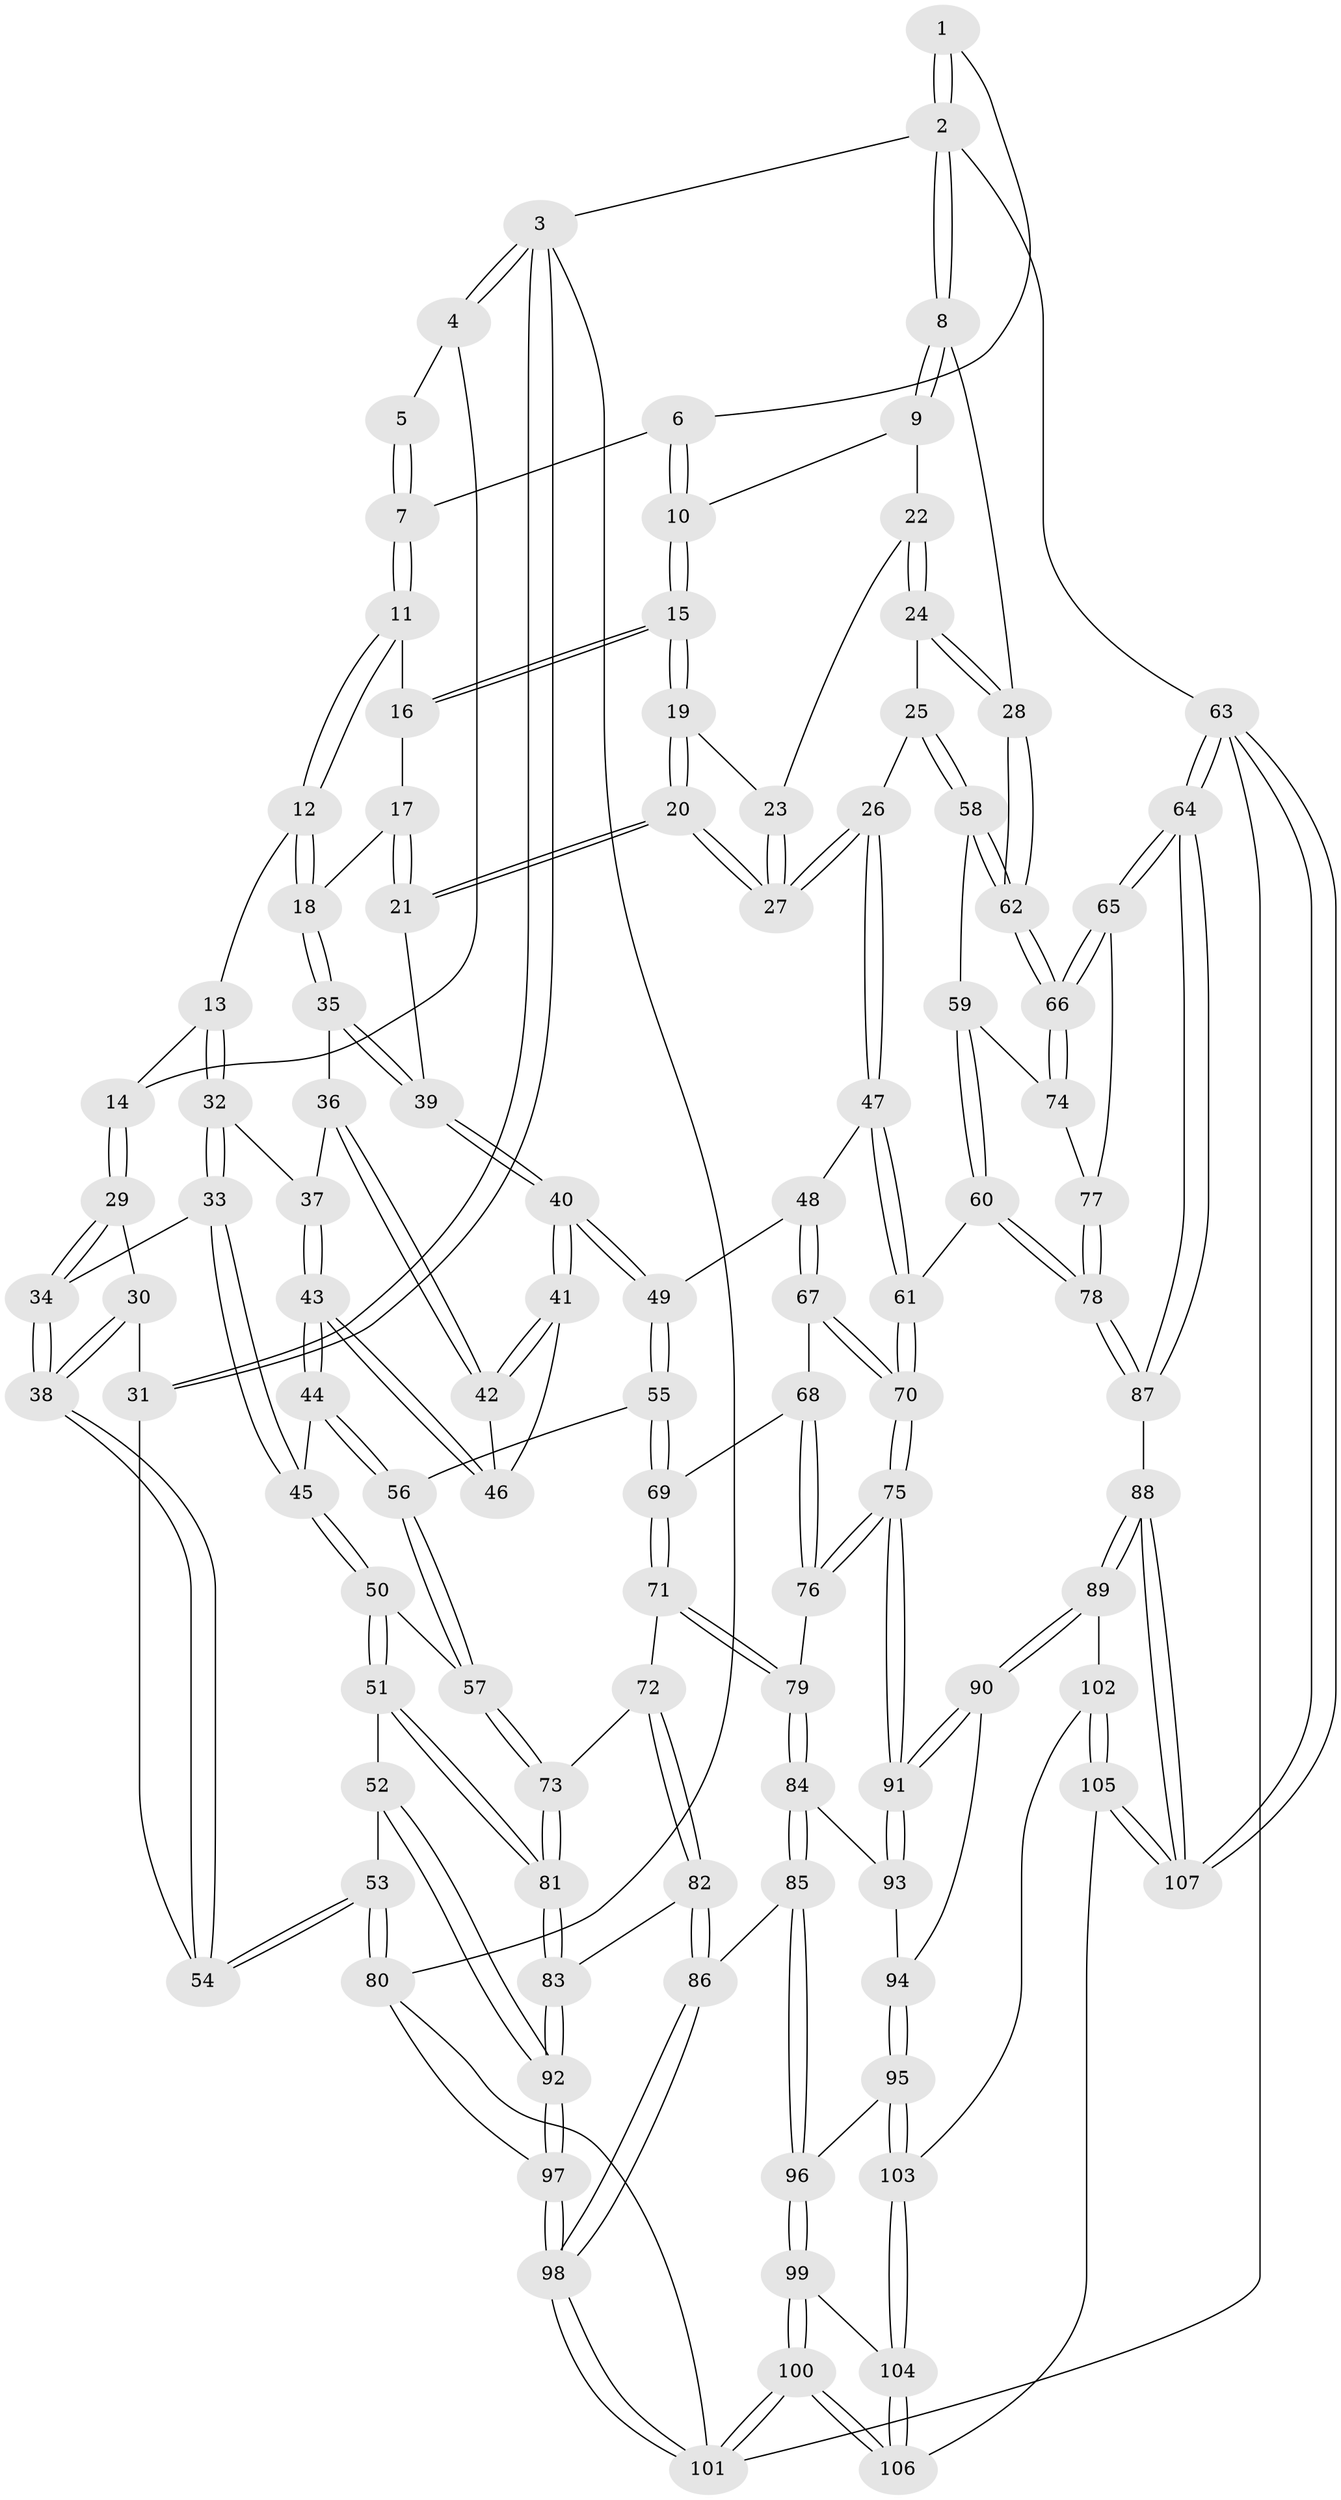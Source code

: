 // coarse degree distribution, {1: 0.013513513513513514, 6: 0.08108108108108109, 3: 0.06756756756756757, 4: 0.2702702702702703, 5: 0.527027027027027, 11: 0.013513513513513514, 7: 0.02702702702702703}
// Generated by graph-tools (version 1.1) at 2025/06/03/04/25 22:06:55]
// undirected, 107 vertices, 264 edges
graph export_dot {
graph [start="1"]
  node [color=gray90,style=filled];
  1 [pos="+0.9688550462278848+0"];
  2 [pos="+1+0"];
  3 [pos="+0+0"];
  4 [pos="+0.27994583789432004+0"];
  5 [pos="+0.6824650125342447+0"];
  6 [pos="+0.8625030453116095+0.045308776895986114"];
  7 [pos="+0.6807550491276878+0"];
  8 [pos="+1+0"];
  9 [pos="+0.9442120399062041+0.10610861802483758"];
  10 [pos="+0.8788625635914358+0.07966807059513821"];
  11 [pos="+0.6678805418937905+0.025997460361627513"];
  12 [pos="+0.4549606304990306+0.0965168466710557"];
  13 [pos="+0.3246041429125917+0.04193437094373042"];
  14 [pos="+0.30583877944005217+0.025024850632321797"];
  15 [pos="+0.7439123517725844+0.12738563161098665"];
  16 [pos="+0.6743637602316592+0.04647614948612891"];
  17 [pos="+0.6284344984663267+0.13042433224055497"];
  18 [pos="+0.520478547273206+0.21764931848411856"];
  19 [pos="+0.7474229399213069+0.1396951805844311"];
  20 [pos="+0.7413694353429955+0.29890073453860444"];
  21 [pos="+0.6451684344088747+0.30434394810862314"];
  22 [pos="+0.9185982712598444+0.15546835724728483"];
  23 [pos="+0.8728494406644016+0.17707839255307986"];
  24 [pos="+0.9434393963162047+0.2671314709812382"];
  25 [pos="+0.845826643247851+0.3779483788451373"];
  26 [pos="+0.8313718415792417+0.37476713653131166"];
  27 [pos="+0.802962831282177+0.3432819802806382"];
  28 [pos="+1+0.19111359327309227"];
  29 [pos="+0.22510390823292747+0.110601488444945"];
  30 [pos="+0.13879517017266263+0.12326167470725528"];
  31 [pos="+0+0"];
  32 [pos="+0.37211275003746125+0.24121115741745872"];
  33 [pos="+0.2568739847718787+0.32979898598112234"];
  34 [pos="+0.21019934189434492+0.2506276038675394"];
  35 [pos="+0.5208505887419956+0.22376284317469347"];
  36 [pos="+0.4722656679724285+0.25759104473768624"];
  37 [pos="+0.40466610860861657+0.2640419185398988"];
  38 [pos="+0+0.32405596917214813"];
  39 [pos="+0.6218421273447605+0.31117348415152807"];
  40 [pos="+0.5721719400955773+0.39358347807632127"];
  41 [pos="+0.5289636880966359+0.3752762420434154"];
  42 [pos="+0.4728622532338638+0.2955739550455862"];
  43 [pos="+0.39346097826165943+0.378779175110743"];
  44 [pos="+0.3708660467233653+0.40550134992310455"];
  45 [pos="+0.2632519737546464+0.4009406810174218"];
  46 [pos="+0.4437120394237929+0.36194346410784073"];
  47 [pos="+0.7924338972975037+0.4211393808144129"];
  48 [pos="+0.6152615198282401+0.4927947190661459"];
  49 [pos="+0.5679211104516596+0.45167061094624356"];
  50 [pos="+0.1669563478882607+0.5100076491375699"];
  51 [pos="+0.13437441706674574+0.5211741456380833"];
  52 [pos="+0.0972613974233991+0.5321578594885827"];
  53 [pos="+0+0.4877937919054608"];
  54 [pos="+0+0.385290374054484"];
  55 [pos="+0.4612491297622987+0.5034253008450442"];
  56 [pos="+0.45299378580507466+0.5012916546299397"];
  57 [pos="+0.3256524313005698+0.5913181269473494"];
  58 [pos="+0.9215605524033568+0.43849667509813517"];
  59 [pos="+0.8951080883096806+0.5500301680953174"];
  60 [pos="+0.775233609533792+0.6297294092061043"];
  61 [pos="+0.7371436505214365+0.6228054546359888"];
  62 [pos="+1+0.4728941711225928"];
  63 [pos="+1+1"];
  64 [pos="+1+0.8561829282081954"];
  65 [pos="+1+0.5459268680723872"];
  66 [pos="+1+0.47672391974221007"];
  67 [pos="+0.6274158883799644+0.5305600060667218"];
  68 [pos="+0.5760051121657811+0.5898775697242239"];
  69 [pos="+0.48387894694163774+0.5833578770934191"];
  70 [pos="+0.7274383837460516+0.6259825774698902"];
  71 [pos="+0.4745528420543015+0.6501735580370543"];
  72 [pos="+0.38945683702939543+0.6536285268334238"];
  73 [pos="+0.33892460884101766+0.6211241714598587"];
  74 [pos="+0.9204016636823155+0.5949792379598001"];
  75 [pos="+0.6830957700357279+0.6924191894979348"];
  76 [pos="+0.5760015741947133+0.6553125964156585"];
  77 [pos="+0.9241020810486018+0.6028950686324611"];
  78 [pos="+0.9566485689660194+0.7899537155717616"];
  79 [pos="+0.4997963038411663+0.6828032348942334"];
  80 [pos="+0+0.7562909628360547"];
  81 [pos="+0.2964312419923815+0.7101228737555042"];
  82 [pos="+0.38105479293877503+0.7999710066457756"];
  83 [pos="+0.2740443904415623+0.7847802576961586"];
  84 [pos="+0.499763036023289+0.720553401655841"];
  85 [pos="+0.409959331835227+0.8101764497277667"];
  86 [pos="+0.39466733853787833+0.8075615395301353"];
  87 [pos="+0.9620905725175115+0.798483504167613"];
  88 [pos="+0.763619203191022+0.9027261116481492"];
  89 [pos="+0.7226804143993732+0.8726530799421652"];
  90 [pos="+0.6830984633258804+0.813263222456889"];
  91 [pos="+0.6734788367766891+0.7775700193232348"];
  92 [pos="+0.19803187822962545+0.8098840168318348"];
  93 [pos="+0.5275594078435345+0.7403901850178534"];
  94 [pos="+0.5386574320184303+0.8372633631311359"];
  95 [pos="+0.4894234454497107+0.8731733521235361"];
  96 [pos="+0.46308384872493974+0.8683241732185297"];
  97 [pos="+0.15561847682361088+0.8871475942463082"];
  98 [pos="+0.22386635652126785+1"];
  99 [pos="+0.35476327168138155+1"];
  100 [pos="+0.2680951632752319+1"];
  101 [pos="+0.23081339222575964+1"];
  102 [pos="+0.5790491289316794+0.9266499475182202"];
  103 [pos="+0.5462227552169489+0.9347304351534714"];
  104 [pos="+0.5452165961289805+0.9390277599744394"];
  105 [pos="+0.715636167610809+1"];
  106 [pos="+0.6470458879421145+1"];
  107 [pos="+0.7514752276719997+1"];
  1 -- 2;
  1 -- 2;
  1 -- 6;
  2 -- 3;
  2 -- 8;
  2 -- 8;
  2 -- 63;
  3 -- 4;
  3 -- 4;
  3 -- 31;
  3 -- 31;
  3 -- 80;
  4 -- 5;
  4 -- 14;
  5 -- 7;
  5 -- 7;
  6 -- 7;
  6 -- 10;
  6 -- 10;
  7 -- 11;
  7 -- 11;
  8 -- 9;
  8 -- 9;
  8 -- 28;
  9 -- 10;
  9 -- 22;
  10 -- 15;
  10 -- 15;
  11 -- 12;
  11 -- 12;
  11 -- 16;
  12 -- 13;
  12 -- 18;
  12 -- 18;
  13 -- 14;
  13 -- 32;
  13 -- 32;
  14 -- 29;
  14 -- 29;
  15 -- 16;
  15 -- 16;
  15 -- 19;
  15 -- 19;
  16 -- 17;
  17 -- 18;
  17 -- 21;
  17 -- 21;
  18 -- 35;
  18 -- 35;
  19 -- 20;
  19 -- 20;
  19 -- 23;
  20 -- 21;
  20 -- 21;
  20 -- 27;
  20 -- 27;
  21 -- 39;
  22 -- 23;
  22 -- 24;
  22 -- 24;
  23 -- 27;
  23 -- 27;
  24 -- 25;
  24 -- 28;
  24 -- 28;
  25 -- 26;
  25 -- 58;
  25 -- 58;
  26 -- 27;
  26 -- 27;
  26 -- 47;
  26 -- 47;
  28 -- 62;
  28 -- 62;
  29 -- 30;
  29 -- 34;
  29 -- 34;
  30 -- 31;
  30 -- 38;
  30 -- 38;
  31 -- 54;
  32 -- 33;
  32 -- 33;
  32 -- 37;
  33 -- 34;
  33 -- 45;
  33 -- 45;
  34 -- 38;
  34 -- 38;
  35 -- 36;
  35 -- 39;
  35 -- 39;
  36 -- 37;
  36 -- 42;
  36 -- 42;
  37 -- 43;
  37 -- 43;
  38 -- 54;
  38 -- 54;
  39 -- 40;
  39 -- 40;
  40 -- 41;
  40 -- 41;
  40 -- 49;
  40 -- 49;
  41 -- 42;
  41 -- 42;
  41 -- 46;
  42 -- 46;
  43 -- 44;
  43 -- 44;
  43 -- 46;
  43 -- 46;
  44 -- 45;
  44 -- 56;
  44 -- 56;
  45 -- 50;
  45 -- 50;
  47 -- 48;
  47 -- 61;
  47 -- 61;
  48 -- 49;
  48 -- 67;
  48 -- 67;
  49 -- 55;
  49 -- 55;
  50 -- 51;
  50 -- 51;
  50 -- 57;
  51 -- 52;
  51 -- 81;
  51 -- 81;
  52 -- 53;
  52 -- 92;
  52 -- 92;
  53 -- 54;
  53 -- 54;
  53 -- 80;
  53 -- 80;
  55 -- 56;
  55 -- 69;
  55 -- 69;
  56 -- 57;
  56 -- 57;
  57 -- 73;
  57 -- 73;
  58 -- 59;
  58 -- 62;
  58 -- 62;
  59 -- 60;
  59 -- 60;
  59 -- 74;
  60 -- 61;
  60 -- 78;
  60 -- 78;
  61 -- 70;
  61 -- 70;
  62 -- 66;
  62 -- 66;
  63 -- 64;
  63 -- 64;
  63 -- 107;
  63 -- 107;
  63 -- 101;
  64 -- 65;
  64 -- 65;
  64 -- 87;
  64 -- 87;
  65 -- 66;
  65 -- 66;
  65 -- 77;
  66 -- 74;
  66 -- 74;
  67 -- 68;
  67 -- 70;
  67 -- 70;
  68 -- 69;
  68 -- 76;
  68 -- 76;
  69 -- 71;
  69 -- 71;
  70 -- 75;
  70 -- 75;
  71 -- 72;
  71 -- 79;
  71 -- 79;
  72 -- 73;
  72 -- 82;
  72 -- 82;
  73 -- 81;
  73 -- 81;
  74 -- 77;
  75 -- 76;
  75 -- 76;
  75 -- 91;
  75 -- 91;
  76 -- 79;
  77 -- 78;
  77 -- 78;
  78 -- 87;
  78 -- 87;
  79 -- 84;
  79 -- 84;
  80 -- 97;
  80 -- 101;
  81 -- 83;
  81 -- 83;
  82 -- 83;
  82 -- 86;
  82 -- 86;
  83 -- 92;
  83 -- 92;
  84 -- 85;
  84 -- 85;
  84 -- 93;
  85 -- 86;
  85 -- 96;
  85 -- 96;
  86 -- 98;
  86 -- 98;
  87 -- 88;
  88 -- 89;
  88 -- 89;
  88 -- 107;
  88 -- 107;
  89 -- 90;
  89 -- 90;
  89 -- 102;
  90 -- 91;
  90 -- 91;
  90 -- 94;
  91 -- 93;
  91 -- 93;
  92 -- 97;
  92 -- 97;
  93 -- 94;
  94 -- 95;
  94 -- 95;
  95 -- 96;
  95 -- 103;
  95 -- 103;
  96 -- 99;
  96 -- 99;
  97 -- 98;
  97 -- 98;
  98 -- 101;
  98 -- 101;
  99 -- 100;
  99 -- 100;
  99 -- 104;
  100 -- 101;
  100 -- 101;
  100 -- 106;
  100 -- 106;
  102 -- 103;
  102 -- 105;
  102 -- 105;
  103 -- 104;
  103 -- 104;
  104 -- 106;
  104 -- 106;
  105 -- 106;
  105 -- 107;
  105 -- 107;
}
